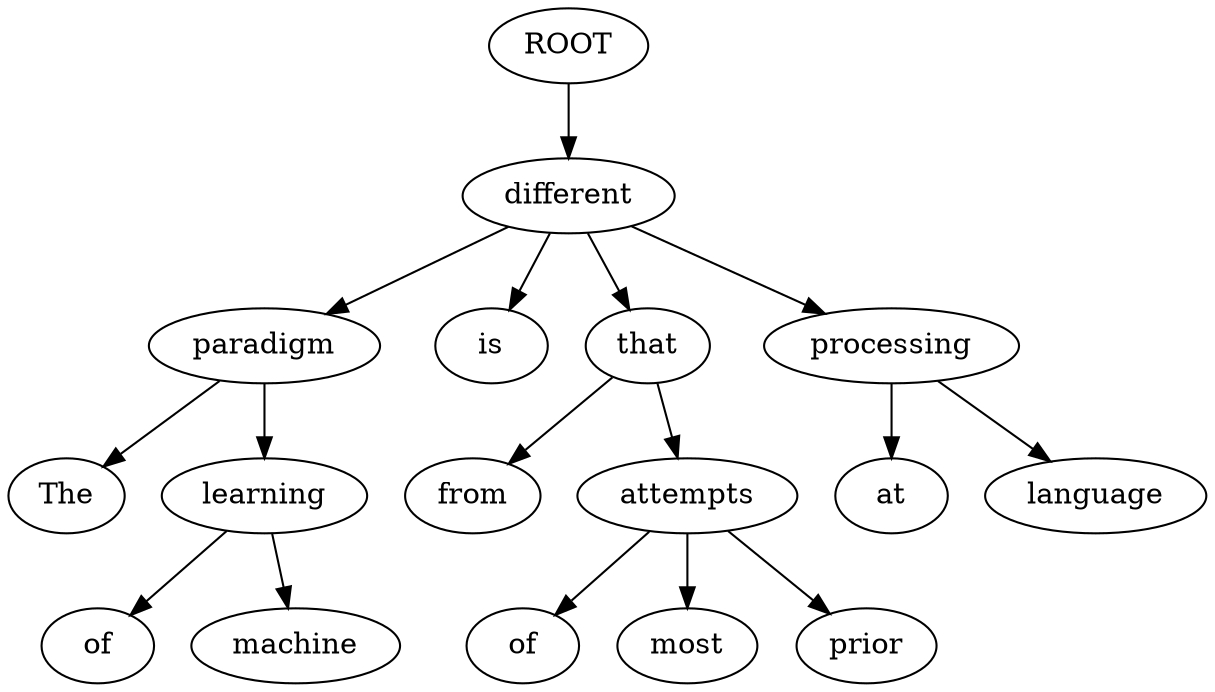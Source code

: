 digraph graph32 {
	node0 [label="ROOT"];
	node1 [label="The"];
	node2 [label="paradigm"];
	node3 [label="of"];
	node4 [label="machine"];
	node5 [label="learning"];
	node6 [label="is"];
	node7 [label="different"];
	node8 [label="from"];
	node9 [label="that"];
	node10 [label="of"];
	node11 [label="most"];
	node12 [label="prior"];
	node13 [label="attempts"];
	node14 [label="at"];
	node15 [label="language"];
	node16 [label="processing"];
	node0 -> node7;
	node2 -> node1;
	node7 -> node2;
	node5 -> node3;
	node5 -> node4;
	node2 -> node5;
	node7 -> node6;
	node9 -> node8;
	node7 -> node9;
	node13 -> node10;
	node13 -> node11;
	node13 -> node12;
	node9 -> node13;
	node16 -> node14;
	node16 -> node15;
	node7 -> node16;
}
